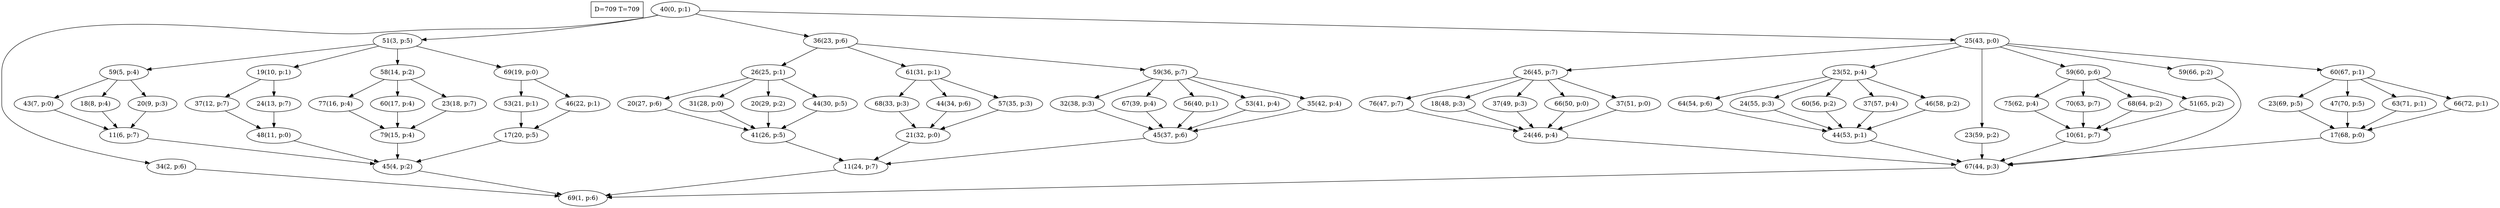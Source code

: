 digraph Task {
i [shape=box, label="D=709 T=709"]; 
0 [label="40(0, p:1)"];
1 [label="69(1, p:6)"];
2 [label="34(2, p:6)"];
3 [label="51(3, p:5)"];
4 [label="45(4, p:2)"];
5 [label="59(5, p:4)"];
6 [label="11(6, p:7)"];
7 [label="43(7, p:0)"];
8 [label="18(8, p:4)"];
9 [label="20(9, p:3)"];
10 [label="19(10, p:1)"];
11 [label="48(11, p:0)"];
12 [label="37(12, p:7)"];
13 [label="24(13, p:7)"];
14 [label="58(14, p:2)"];
15 [label="79(15, p:4)"];
16 [label="77(16, p:4)"];
17 [label="60(17, p:4)"];
18 [label="23(18, p:7)"];
19 [label="69(19, p:0)"];
20 [label="17(20, p:5)"];
21 [label="53(21, p:1)"];
22 [label="46(22, p:1)"];
23 [label="36(23, p:6)"];
24 [label="11(24, p:7)"];
25 [label="26(25, p:1)"];
26 [label="41(26, p:5)"];
27 [label="20(27, p:6)"];
28 [label="31(28, p:0)"];
29 [label="20(29, p:2)"];
30 [label="44(30, p:5)"];
31 [label="61(31, p:1)"];
32 [label="21(32, p:0)"];
33 [label="68(33, p:3)"];
34 [label="44(34, p:6)"];
35 [label="57(35, p:3)"];
36 [label="59(36, p:7)"];
37 [label="45(37, p:6)"];
38 [label="32(38, p:3)"];
39 [label="67(39, p:4)"];
40 [label="56(40, p:1)"];
41 [label="53(41, p:4)"];
42 [label="35(42, p:4)"];
43 [label="25(43, p:0)"];
44 [label="67(44, p:3)"];
45 [label="26(45, p:7)"];
46 [label="24(46, p:4)"];
47 [label="76(47, p:7)"];
48 [label="18(48, p:3)"];
49 [label="37(49, p:3)"];
50 [label="66(50, p:0)"];
51 [label="37(51, p:0)"];
52 [label="23(52, p:4)"];
53 [label="44(53, p:1)"];
54 [label="64(54, p:6)"];
55 [label="24(55, p:3)"];
56 [label="60(56, p:2)"];
57 [label="37(57, p:4)"];
58 [label="46(58, p:2)"];
59 [label="23(59, p:2)"];
60 [label="59(60, p:6)"];
61 [label="10(61, p:7)"];
62 [label="75(62, p:4)"];
63 [label="70(63, p:7)"];
64 [label="68(64, p:2)"];
65 [label="51(65, p:2)"];
66 [label="59(66, p:2)"];
67 [label="60(67, p:1)"];
68 [label="17(68, p:0)"];
69 [label="23(69, p:5)"];
70 [label="47(70, p:5)"];
71 [label="63(71, p:1)"];
72 [label="66(72, p:1)"];
0 -> 2;
0 -> 3;
0 -> 23;
0 -> 43;
2 -> 1;
3 -> 5;
3 -> 10;
3 -> 14;
3 -> 19;
4 -> 1;
5 -> 7;
5 -> 8;
5 -> 9;
6 -> 4;
7 -> 6;
8 -> 6;
9 -> 6;
10 -> 12;
10 -> 13;
11 -> 4;
12 -> 11;
13 -> 11;
14 -> 16;
14 -> 17;
14 -> 18;
15 -> 4;
16 -> 15;
17 -> 15;
18 -> 15;
19 -> 21;
19 -> 22;
20 -> 4;
21 -> 20;
22 -> 20;
23 -> 25;
23 -> 31;
23 -> 36;
24 -> 1;
25 -> 27;
25 -> 28;
25 -> 29;
25 -> 30;
26 -> 24;
27 -> 26;
28 -> 26;
29 -> 26;
30 -> 26;
31 -> 33;
31 -> 34;
31 -> 35;
32 -> 24;
33 -> 32;
34 -> 32;
35 -> 32;
36 -> 38;
36 -> 39;
36 -> 40;
36 -> 41;
36 -> 42;
37 -> 24;
38 -> 37;
39 -> 37;
40 -> 37;
41 -> 37;
42 -> 37;
43 -> 45;
43 -> 52;
43 -> 59;
43 -> 60;
43 -> 66;
43 -> 67;
44 -> 1;
45 -> 47;
45 -> 48;
45 -> 49;
45 -> 50;
45 -> 51;
46 -> 44;
47 -> 46;
48 -> 46;
49 -> 46;
50 -> 46;
51 -> 46;
52 -> 54;
52 -> 55;
52 -> 56;
52 -> 57;
52 -> 58;
53 -> 44;
54 -> 53;
55 -> 53;
56 -> 53;
57 -> 53;
58 -> 53;
59 -> 44;
60 -> 62;
60 -> 63;
60 -> 64;
60 -> 65;
61 -> 44;
62 -> 61;
63 -> 61;
64 -> 61;
65 -> 61;
66 -> 44;
67 -> 69;
67 -> 70;
67 -> 71;
67 -> 72;
68 -> 44;
69 -> 68;
70 -> 68;
71 -> 68;
72 -> 68;
}